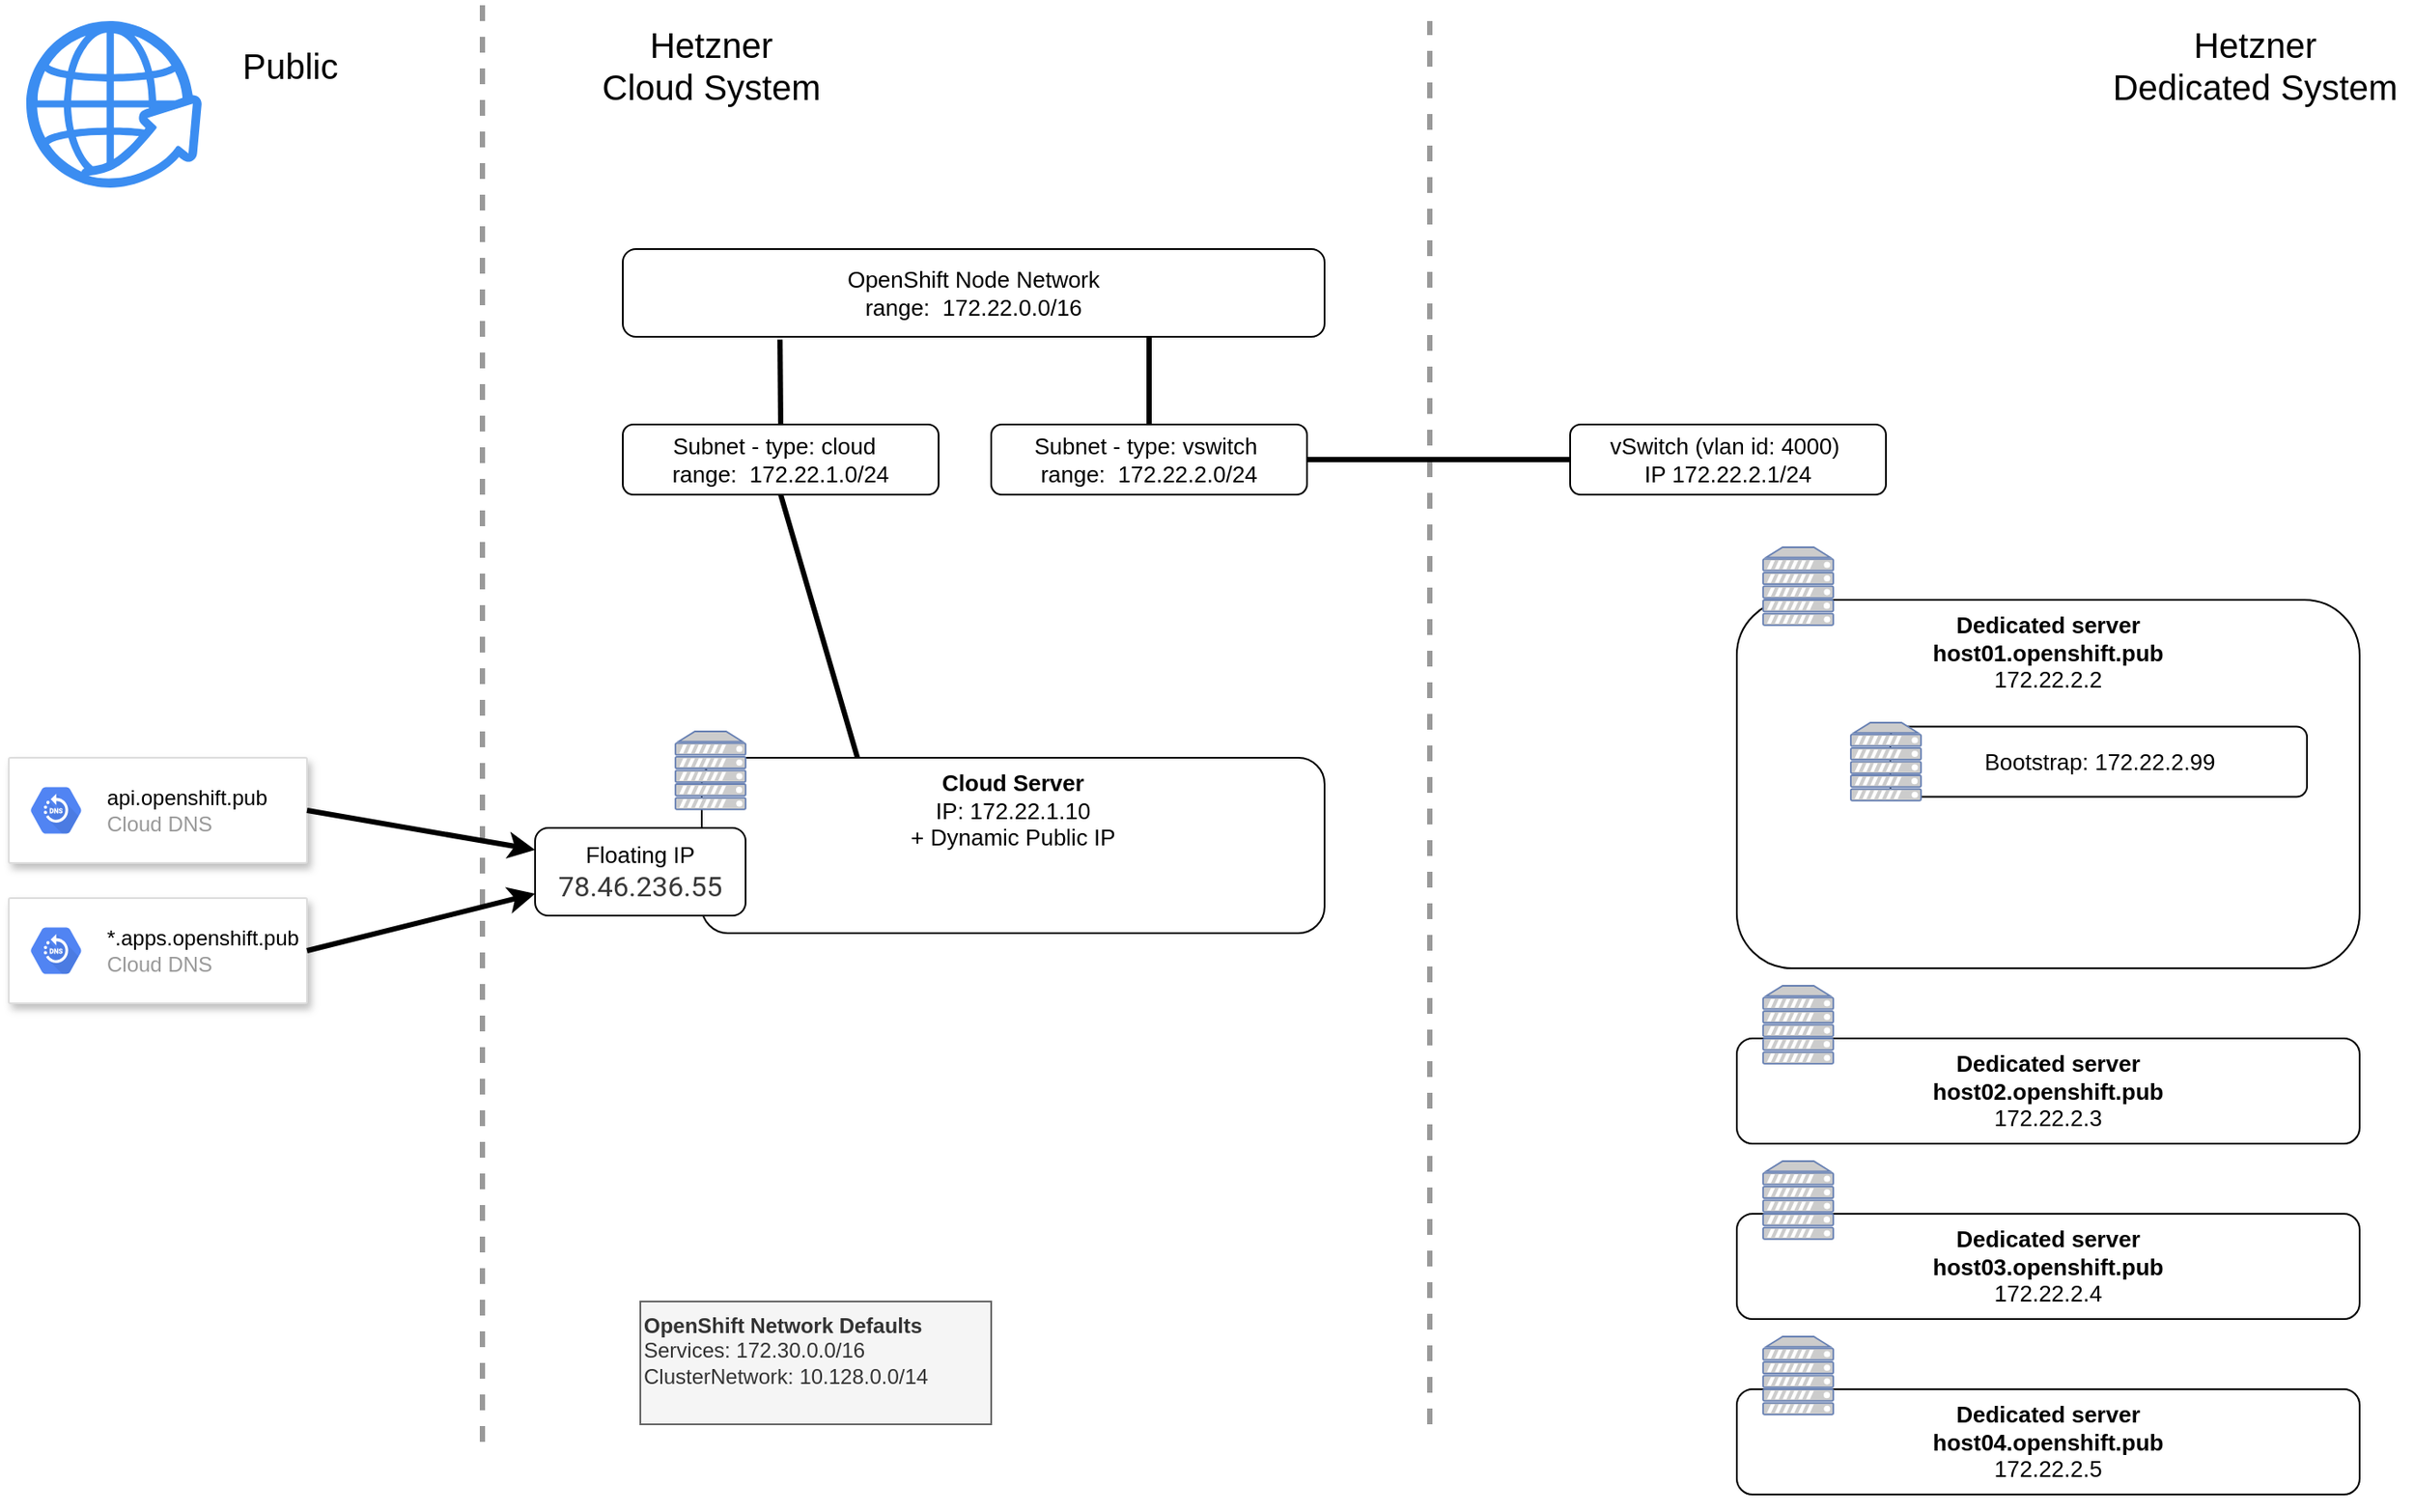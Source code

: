 <mxfile version="13.9.9" type="device" pages="2"><diagram name="v2" id="822b0af5-4adb-64df-f703-e8dfc1f81529"><mxGraphModel dx="2206" dy="1003" grid="1" gridSize="10" guides="1" tooltips="1" connect="1" arrows="1" fold="1" page="1" pageScale="1" pageWidth="1100" pageHeight="850" background="#ffffff" math="0" shadow="0"><root><mxCell id="0"/><mxCell id="1" parent="0"/><mxCell id="Nohmi8-znlR4U0tiQHkD-39" value="&lt;b&gt;Dedicated server &lt;/b&gt;&lt;br&gt;&lt;b&gt;host01.openshift.pub&lt;/b&gt;&lt;br&gt;172.22.2.2&lt;br&gt;&lt;b&gt;&amp;nbsp;&lt;/b&gt;" style="rounded=1;whiteSpace=wrap;html=1;strokeColor=#000000;fontSize=13;align=center;verticalAlign=top;" parent="1" vertex="1"><mxGeometry x="695" y="350" width="355" height="210" as="geometry"/></mxCell><mxCell id="Nohmi8-znlR4U0tiQHkD-44" value="Bootstrap:&amp;nbsp;172.22.2.99" style="rounded=1;whiteSpace=wrap;html=1;fontSize=13;" parent="1" vertex="1"><mxGeometry x="782.5" y="422.22" width="237.5" height="40" as="geometry"/></mxCell><mxCell id="Nohmi8-znlR4U0tiQHkD-1" value="Hetzner&lt;br&gt;Dedicated System" style="text;html=1;align=center;verticalAlign=middle;resizable=0;points=[];autosize=1;fontSize=20;" parent="1" vertex="1"><mxGeometry x="900" y="20" width="180" height="50" as="geometry"/></mxCell><mxCell id="Nohmi8-znlR4U0tiQHkD-2" value="Hetzner&lt;br&gt;Cloud System" style="text;html=1;align=center;verticalAlign=middle;resizable=0;points=[];autosize=1;fontSize=20;" parent="1" vertex="1"><mxGeometry x="40" y="20" width="140" height="50" as="geometry"/></mxCell><mxCell id="Nohmi8-znlR4U0tiQHkD-3" value="" style="endArrow=none;dashed=1;html=1;fontSize=20;strokeWidth=3;strokeColor=#999999;" parent="1" edge="1"><mxGeometry width="50" height="50" relative="1" as="geometry"><mxPoint x="520" y="820" as="sourcePoint"/><mxPoint x="520" y="20" as="targetPoint"/></mxGeometry></mxCell><mxCell id="Nohmi8-znlR4U0tiQHkD-4" value="OpenShift Node Network&lt;br style=&quot;font-size: 13px;&quot;&gt;range:&amp;nbsp;&amp;nbsp;172.22.0.0/16" style="rounded=1;whiteSpace=wrap;html=1;fontSize=13;" parent="1" vertex="1"><mxGeometry x="60" y="150" width="400" height="50" as="geometry"/></mxCell><mxCell id="Nohmi8-znlR4U0tiQHkD-7" value="&lt;b&gt;OpenShift Network Defaults&lt;/b&gt;&lt;br&gt;Services:&amp;nbsp;172.30.0.0/16&lt;br&gt;ClusterNetwork:&amp;nbsp;10.128.0.0/14&amp;nbsp;&lt;br&gt;&lt;span style=&quot;color: rgba(0 , 0 , 0 , 0) ; font-family: monospace ; font-size: 0px&quot;&gt;Ho%3CmxGraphModel%3E%3Croot%3E%3CmxCell%20id%3D%220%22%2F%3E%3CmxCell%20id%3D%221%22%20parent%3D%220%22%2F%3E%3CmxCell%20id%3D%222%22%20value%3D%22Network%26lt%3Bbr%26gt%3BRange%3A%26amp%3Bnbsp%3B%22%20style%3D%22rounded%3D1%3BwhiteSpace%3Dwrap%3Bhtml%3D1%3BfontSize%3D20%3B%22%20vertex%3D%221%22%20parent%3D%221%22%3E%3CmxGeometry%20x%3D%22120%22%20y%3D%22270%22%20width%3D%22120%22%20height%3D%2260%22%20as%3D%22geometry%22%2F%3E%3C%2FmxCell%3E%3C%2Froot%3E%3C%2FmxGraphModel%3E&lt;/span&gt;&lt;font color=&quot;rgba(0, 0, 0, 0)&quot; face=&quot;monospace&quot;&gt;&lt;span style=&quot;font-size: 0px&quot;&gt;172.30.0.0/16&lt;/span&gt;&lt;/font&gt;&lt;font color=&quot;#ba0000&quot; face=&quot;monospace&quot;&gt;&lt;span style=&quot;font-size: 0px&quot;&gt;172.30.0.0/16&amp;nbsp;172.30.0.0/16&lt;/span&gt;&lt;/font&gt;" style="text;html=1;fillColor=#f5f5f5;align=left;verticalAlign=top;whiteSpace=wrap;rounded=0;fontSize=12;strokeColor=#666666;fontColor=#333333;" parent="1" vertex="1"><mxGeometry x="70" y="750" width="200" height="70" as="geometry"/></mxCell><mxCell id="Nohmi8-znlR4U0tiQHkD-8" value="Subnet - type: cloud&amp;nbsp;&amp;nbsp;&lt;br&gt;range:&amp;nbsp;&amp;nbsp;172.22.1.0/24" style="rounded=1;whiteSpace=wrap;html=1;fontSize=13;" parent="1" vertex="1"><mxGeometry x="60" y="250" width="180" height="40" as="geometry"/></mxCell><mxCell id="Nohmi8-znlR4U0tiQHkD-11" value="&lt;b&gt;Cloud Server&lt;/b&gt;&lt;br&gt;IP: 172.22.1.10&lt;br&gt;+ Dynamic Public IP" style="rounded=1;whiteSpace=wrap;html=1;strokeColor=#000000;fontSize=13;align=center;verticalAlign=top;" parent="1" vertex="1"><mxGeometry x="105" y="440" width="355" height="100" as="geometry"/></mxCell><mxCell id="Nohmi8-znlR4U0tiQHkD-10" value="" style="fontColor=#0066CC;verticalAlign=top;verticalLabelPosition=bottom;labelPosition=center;align=center;html=1;outlineConnect=0;fillColor=#CCCCCC;strokeColor=#6881B3;gradientColor=none;gradientDirection=north;strokeWidth=2;shape=mxgraph.networks.server;" parent="1" vertex="1"><mxGeometry x="90" y="425" width="40" height="44.44" as="geometry"/></mxCell><mxCell id="Nohmi8-znlR4U0tiQHkD-12" value="" style="endArrow=none;dashed=1;html=1;fontSize=20;strokeWidth=3;strokeColor=#999999;" parent="1" edge="1"><mxGeometry width="50" height="50" relative="1" as="geometry"><mxPoint x="-20" y="830" as="sourcePoint"/><mxPoint x="-20" y="10" as="targetPoint"/></mxGeometry></mxCell><mxCell id="Nohmi8-znlR4U0tiQHkD-13" value="" style="html=1;aspect=fixed;strokeColor=none;shadow=0;align=center;verticalAlign=top;fillColor=#3B8DF1;shape=mxgraph.gcp2.globe_world;fontSize=13;" parent="1" vertex="1"><mxGeometry x="-280" y="20" width="100" height="95" as="geometry"/></mxCell><mxCell id="Nohmi8-znlR4U0tiQHkD-15" value="Public" style="text;html=1;align=center;verticalAlign=middle;resizable=0;points=[];autosize=1;fontSize=20;" parent="1" vertex="1"><mxGeometry x="-165" y="30" width="70" height="30" as="geometry"/></mxCell><mxCell id="Nohmi8-znlR4U0tiQHkD-20" value="" style="strokeColor=#dddddd;shadow=1;strokeWidth=1;rounded=1;absoluteArcSize=1;arcSize=2;labelBackgroundColor=none;fontSize=13;align=left;" parent="1" vertex="1"><mxGeometry x="-290" y="440" width="170" height="60" as="geometry"/></mxCell><mxCell id="Nohmi8-znlR4U0tiQHkD-21" value="&lt;font color=&quot;#000000&quot;&gt;api.openshift.pub&lt;/font&gt;&lt;br&gt;Cloud  DNS" style="dashed=0;connectable=0;html=1;fillColor=#5184F3;strokeColor=none;shape=mxgraph.gcp2.hexIcon;prIcon=cloud_dns;part=1;labelPosition=right;verticalLabelPosition=middle;align=left;verticalAlign=middle;spacingLeft=5;fontColor=#999999;fontSize=12;" parent="Nohmi8-znlR4U0tiQHkD-20" vertex="1"><mxGeometry y="0.5" width="44" height="39" relative="1" as="geometry"><mxPoint x="5" y="-19.5" as="offset"/></mxGeometry></mxCell><mxCell id="Nohmi8-znlR4U0tiQHkD-22" value="" style="strokeColor=#dddddd;shadow=1;strokeWidth=1;rounded=1;absoluteArcSize=1;arcSize=2;labelBackgroundColor=none;fontSize=13;align=left;" parent="1" vertex="1"><mxGeometry x="-290" y="520" width="170" height="60" as="geometry"/></mxCell><mxCell id="Nohmi8-znlR4U0tiQHkD-23" value="&lt;font color=&quot;#000000&quot;&gt;*.apps.openshift.pub&lt;/font&gt;&lt;br&gt;Cloud  DNS" style="dashed=0;connectable=0;html=1;fillColor=#5184F3;strokeColor=none;shape=mxgraph.gcp2.hexIcon;prIcon=cloud_dns;part=1;labelPosition=right;verticalLabelPosition=middle;align=left;verticalAlign=middle;spacingLeft=5;fontColor=#999999;fontSize=12;" parent="Nohmi8-znlR4U0tiQHkD-22" vertex="1"><mxGeometry y="0.5" width="44" height="39" relative="1" as="geometry"><mxPoint x="5" y="-19.5" as="offset"/></mxGeometry></mxCell><mxCell id="Nohmi8-znlR4U0tiQHkD-25" value="&lt;meta charset=&quot;utf-8&quot;&gt;&lt;span style=&quot;color: rgb(0, 0, 0); font-family: helvetica; font-size: 13px; font-style: normal; font-weight: 400; letter-spacing: normal; text-align: center; text-indent: 0px; text-transform: none; word-spacing: 0px; background-color: rgb(255, 255, 255); display: inline; float: none;&quot;&gt;Floating IP&lt;/span&gt;&lt;br style=&quot;color: rgb(0, 0, 0); font-family: helvetica; font-size: 13px; font-style: normal; font-weight: 400; letter-spacing: normal; text-align: center; text-indent: 0px; text-transform: none; word-spacing: 0px;&quot;&gt;&lt;span style=&quot;font-style: normal; font-weight: 400; letter-spacing: normal; text-indent: 0px; text-transform: none; word-spacing: 0px; color: rgb(56, 56, 56); font-family: roboto, sans-serif; font-size: medium; text-align: left;&quot;&gt;78.46.236.55&lt;/span&gt;" style="rounded=1;whiteSpace=wrap;html=1;" parent="1" vertex="1"><mxGeometry x="10" y="480" width="120" height="50" as="geometry"/></mxCell><mxCell id="Nohmi8-znlR4U0tiQHkD-26" value="" style="endArrow=classic;html=1;strokeWidth=3;fontSize=13;exitX=1;exitY=0.5;exitDx=0;exitDy=0;entryX=0;entryY=0.25;entryDx=0;entryDy=0;" parent="1" source="Nohmi8-znlR4U0tiQHkD-20" target="Nohmi8-znlR4U0tiQHkD-25" edge="1"><mxGeometry width="50" height="50" relative="1" as="geometry"><mxPoint x="240" y="380" as="sourcePoint"/><mxPoint x="290" y="330" as="targetPoint"/></mxGeometry></mxCell><mxCell id="Nohmi8-znlR4U0tiQHkD-27" value="" style="endArrow=classic;html=1;strokeWidth=3;fontSize=13;exitX=1;exitY=0.5;exitDx=0;exitDy=0;entryX=0;entryY=0.75;entryDx=0;entryDy=0;" parent="1" source="Nohmi8-znlR4U0tiQHkD-22" target="Nohmi8-znlR4U0tiQHkD-25" edge="1"><mxGeometry width="50" height="50" relative="1" as="geometry"><mxPoint x="-110" y="480" as="sourcePoint"/><mxPoint x="20" y="520" as="targetPoint"/></mxGeometry></mxCell><mxCell id="Nohmi8-znlR4U0tiQHkD-28" value="" style="endArrow=none;html=1;strokeWidth=3;fontSize=13;entryX=0.5;entryY=1;entryDx=0;entryDy=0;exitX=0.25;exitY=0;exitDx=0;exitDy=0;" parent="1" source="Nohmi8-znlR4U0tiQHkD-11" target="Nohmi8-znlR4U0tiQHkD-8" edge="1"><mxGeometry width="50" height="50" relative="1" as="geometry"><mxPoint x="240" y="430" as="sourcePoint"/><mxPoint x="290" y="380" as="targetPoint"/></mxGeometry></mxCell><mxCell id="Nohmi8-znlR4U0tiQHkD-31" value="" style="endArrow=none;html=1;strokeWidth=3;fontSize=13;exitX=0.5;exitY=0;exitDx=0;exitDy=0;entryX=0.224;entryY=1.033;entryDx=0;entryDy=0;entryPerimeter=0;" parent="1" source="Nohmi8-znlR4U0tiQHkD-8" target="Nohmi8-znlR4U0tiQHkD-4" edge="1"><mxGeometry width="50" height="50" relative="1" as="geometry"><mxPoint x="203.75" y="450" as="sourcePoint"/><mxPoint x="160" y="330" as="targetPoint"/></mxGeometry></mxCell><mxCell id="Nohmi8-znlR4U0tiQHkD-33" value="Subnet -&amp;nbsp;type: vswitch&amp;nbsp;&lt;br&gt;range:&amp;nbsp;&amp;nbsp;172.22.2.0/24" style="rounded=1;whiteSpace=wrap;html=1;fontSize=13;" parent="1" vertex="1"><mxGeometry x="270" y="250" width="180" height="40" as="geometry"/></mxCell><mxCell id="Nohmi8-znlR4U0tiQHkD-34" value="" style="endArrow=none;html=1;strokeWidth=3;fontSize=13;exitX=0.5;exitY=0;exitDx=0;exitDy=0;entryX=0.75;entryY=1;entryDx=0;entryDy=0;" parent="1" source="Nohmi8-znlR4U0tiQHkD-33" target="Nohmi8-znlR4U0tiQHkD-4" edge="1"><mxGeometry width="50" height="50" relative="1" as="geometry"><mxPoint x="403.75" y="448.35" as="sourcePoint"/><mxPoint x="349.6" y="200.0" as="targetPoint"/></mxGeometry></mxCell><mxCell id="Nohmi8-znlR4U0tiQHkD-35" value="vSwitch (vlan id: 4000)&amp;nbsp;&lt;br&gt;IP 172.22.2.1/24" style="rounded=1;whiteSpace=wrap;html=1;fontSize=13;" parent="1" vertex="1"><mxGeometry x="600" y="250" width="180" height="40" as="geometry"/></mxCell><mxCell id="Nohmi8-znlR4U0tiQHkD-36" value="" style="endArrow=none;html=1;strokeWidth=3;fontSize=13;exitX=1;exitY=0.5;exitDx=0;exitDy=0;entryX=0;entryY=0.5;entryDx=0;entryDy=0;" parent="1" source="Nohmi8-znlR4U0tiQHkD-33" target="Nohmi8-znlR4U0tiQHkD-35" edge="1"><mxGeometry width="50" height="50" relative="1" as="geometry"><mxPoint x="370" y="260" as="sourcePoint"/><mxPoint x="370" y="210" as="targetPoint"/></mxGeometry></mxCell><mxCell id="Nohmi8-znlR4U0tiQHkD-40" value="" style="fontColor=#0066CC;verticalAlign=top;verticalLabelPosition=bottom;labelPosition=center;align=center;html=1;outlineConnect=0;fillColor=#CCCCCC;strokeColor=#6881B3;gradientColor=none;gradientDirection=north;strokeWidth=2;shape=mxgraph.networks.server;" parent="1" vertex="1"><mxGeometry x="710" y="320" width="40" height="44.44" as="geometry"/></mxCell><mxCell id="Nohmi8-znlR4U0tiQHkD-48" value="&lt;b&gt;Dedicated server &lt;br&gt;host02.openshift.pub&lt;/b&gt;&lt;br&gt;172.22.2.3&lt;br&gt;&lt;b&gt;&amp;nbsp;&lt;/b&gt;" style="rounded=1;whiteSpace=wrap;html=1;strokeColor=#000000;fontSize=13;align=center;verticalAlign=top;" parent="1" vertex="1"><mxGeometry x="695" y="600" width="355" height="60" as="geometry"/></mxCell><mxCell id="Nohmi8-znlR4U0tiQHkD-49" value="" style="fontColor=#0066CC;verticalAlign=top;verticalLabelPosition=bottom;labelPosition=center;align=center;html=1;outlineConnect=0;fillColor=#CCCCCC;strokeColor=#6881B3;gradientColor=none;gradientDirection=north;strokeWidth=2;shape=mxgraph.networks.server;" parent="1" vertex="1"><mxGeometry x="710" y="570" width="40" height="44.44" as="geometry"/></mxCell><mxCell id="Nohmi8-znlR4U0tiQHkD-41" value="" style="fontColor=#0066CC;verticalAlign=top;verticalLabelPosition=bottom;labelPosition=center;align=center;html=1;outlineConnect=0;fillColor=#CCCCCC;strokeColor=#6881B3;gradientColor=none;gradientDirection=north;strokeWidth=2;shape=mxgraph.networks.server;" parent="1" vertex="1"><mxGeometry x="760" y="420" width="40" height="44.44" as="geometry"/></mxCell><mxCell id="DxOAzLoghgB3rbCjQoyR-2" value="&lt;b&gt;Dedicated server &lt;br&gt;host03.openshift.pub&lt;/b&gt;&lt;br&gt;172.22.2.4&lt;br&gt;&lt;b&gt;&amp;nbsp;&lt;/b&gt;" style="rounded=1;whiteSpace=wrap;html=1;strokeColor=#000000;fontSize=13;align=center;verticalAlign=top;" parent="1" vertex="1"><mxGeometry x="695" y="700" width="355" height="60" as="geometry"/></mxCell><mxCell id="DxOAzLoghgB3rbCjQoyR-3" value="" style="fontColor=#0066CC;verticalAlign=top;verticalLabelPosition=bottom;labelPosition=center;align=center;html=1;outlineConnect=0;fillColor=#CCCCCC;strokeColor=#6881B3;gradientColor=none;gradientDirection=north;strokeWidth=2;shape=mxgraph.networks.server;" parent="1" vertex="1"><mxGeometry x="710" y="670" width="40" height="44.44" as="geometry"/></mxCell><mxCell id="DxOAzLoghgB3rbCjQoyR-4" value="&lt;b&gt;Dedicated server &lt;br&gt;host04.openshift.pub&lt;/b&gt;&lt;br&gt;172.22.2.5&lt;br&gt;&lt;b&gt;&amp;nbsp;&lt;/b&gt;" style="rounded=1;whiteSpace=wrap;html=1;strokeColor=#000000;fontSize=13;align=center;verticalAlign=top;" parent="1" vertex="1"><mxGeometry x="695" y="800" width="355" height="60" as="geometry"/></mxCell><mxCell id="DxOAzLoghgB3rbCjQoyR-5" value="" style="fontColor=#0066CC;verticalAlign=top;verticalLabelPosition=bottom;labelPosition=center;align=center;html=1;outlineConnect=0;fillColor=#CCCCCC;strokeColor=#6881B3;gradientColor=none;gradientDirection=north;strokeWidth=2;shape=mxgraph.networks.server;" parent="1" vertex="1"><mxGeometry x="710" y="770" width="40" height="44.44" as="geometry"/></mxCell></root></mxGraphModel></diagram><diagram name="v1" id="N4fM8PyZcpdp3dxoVc9c"><mxGraphModel dx="1106" dy="1003" grid="1" gridSize="10" guides="1" tooltips="1" connect="1" arrows="1" fold="1" page="1" pageScale="1" pageWidth="1100" pageHeight="850" background="#ffffff" math="0" shadow="0"><root><mxCell id="WZ91Y5s58fb6resYP114-0"/><mxCell id="WZ91Y5s58fb6resYP114-1" parent="WZ91Y5s58fb6resYP114-0"/><mxCell id="WZ91Y5s58fb6resYP114-2" value="&lt;b&gt;Dedicated server &lt;/b&gt;&lt;br&gt;&lt;b&gt;host01.openshift.pub&lt;/b&gt;&lt;br&gt;172.22.2.2&lt;br&gt;&lt;b&gt;&amp;nbsp;&lt;/b&gt;" style="rounded=1;whiteSpace=wrap;html=1;strokeColor=#000000;fontSize=13;align=center;verticalAlign=top;" parent="WZ91Y5s58fb6resYP114-1" vertex="1"><mxGeometry x="695" y="350" width="355" height="210" as="geometry"/></mxCell><mxCell id="WZ91Y5s58fb6resYP114-3" value="master01.h.openshift.pub&lt;br&gt;172.22.2.11" style="rounded=1;whiteSpace=wrap;html=1;fontSize=13;" parent="WZ91Y5s58fb6resYP114-1" vertex="1"><mxGeometry x="782.5" y="422.22" width="237.5" height="40" as="geometry"/></mxCell><mxCell id="WZ91Y5s58fb6resYP114-4" value="Hetzner&lt;br&gt;Dedicated System" style="text;html=1;align=center;verticalAlign=middle;resizable=0;points=[];autosize=1;fontSize=20;" parent="WZ91Y5s58fb6resYP114-1" vertex="1"><mxGeometry x="900" y="20" width="180" height="50" as="geometry"/></mxCell><mxCell id="WZ91Y5s58fb6resYP114-6" value="" style="endArrow=none;dashed=1;html=1;fontSize=20;strokeWidth=3;strokeColor=#999999;" parent="WZ91Y5s58fb6resYP114-1" edge="1"><mxGeometry width="50" height="50" relative="1" as="geometry"><mxPoint x="520" y="820" as="sourcePoint"/><mxPoint x="520" y="20" as="targetPoint"/></mxGeometry></mxCell><mxCell id="WZ91Y5s58fb6resYP114-8" value="&lt;b&gt;OpenShift Network Defaults&lt;/b&gt;&lt;br&gt;Services:&amp;nbsp;172.30.0.0/16&lt;br&gt;ClusterNetwork:&amp;nbsp;10.128.0.0/14&amp;nbsp;&lt;br&gt;&lt;span style=&quot;color: rgba(0 , 0 , 0 , 0) ; font-family: monospace ; font-size: 0px&quot;&gt;Ho%3CmxGraphModel%3E%3Croot%3E%3CmxCell%20id%3D%220%22%2F%3E%3CmxCell%20id%3D%221%22%20parent%3D%220%22%2F%3E%3CmxCell%20id%3D%222%22%20value%3D%22Network%26lt%3Bbr%26gt%3BRange%3A%26amp%3Bnbsp%3B%22%20style%3D%22rounded%3D1%3BwhiteSpace%3Dwrap%3Bhtml%3D1%3BfontSize%3D20%3B%22%20vertex%3D%221%22%20parent%3D%221%22%3E%3CmxGeometry%20x%3D%22120%22%20y%3D%22270%22%20width%3D%22120%22%20height%3D%2260%22%20as%3D%22geometry%22%2F%3E%3C%2FmxCell%3E%3C%2Froot%3E%3C%2FmxGraphModel%3E&lt;/span&gt;&lt;font color=&quot;rgba(0, 0, 0, 0)&quot; face=&quot;monospace&quot;&gt;&lt;span style=&quot;font-size: 0px&quot;&gt;172.30.0.0/16&lt;/span&gt;&lt;/font&gt;&lt;font color=&quot;#ba0000&quot; face=&quot;monospace&quot;&gt;&lt;span style=&quot;font-size: 0px&quot;&gt;172.30.0.0/16&amp;nbsp;172.30.0.0/16&lt;/span&gt;&lt;/font&gt;" style="text;html=1;fillColor=#f5f5f5;align=left;verticalAlign=top;whiteSpace=wrap;rounded=0;fontSize=12;strokeColor=#666666;fontColor=#333333;" parent="WZ91Y5s58fb6resYP114-1" vertex="1"><mxGeometry x="600" y="10" width="200" height="70" as="geometry"/></mxCell><mxCell id="WZ91Y5s58fb6resYP114-13" value="" style="html=1;aspect=fixed;strokeColor=none;shadow=0;align=center;verticalAlign=top;fillColor=#3B8DF1;shape=mxgraph.gcp2.globe_world;fontSize=13;" parent="WZ91Y5s58fb6resYP114-1" vertex="1"><mxGeometry x="220" y="40" width="100" height="95" as="geometry"/></mxCell><mxCell id="WZ91Y5s58fb6resYP114-14" value="Public" style="text;html=1;align=center;verticalAlign=middle;resizable=0;points=[];autosize=1;fontSize=20;" parent="WZ91Y5s58fb6resYP114-1" vertex="1"><mxGeometry x="360" y="50" width="70" height="30" as="geometry"/></mxCell><mxCell id="WZ91Y5s58fb6resYP114-26" value="vSwitch (vlan id: 4000)&amp;nbsp;&lt;br&gt;IP 172.22.2.1/24" style="rounded=1;whiteSpace=wrap;html=1;fontSize=13;" parent="WZ91Y5s58fb6resYP114-1" vertex="1"><mxGeometry x="600" y="250" width="180" height="40" as="geometry"/></mxCell><mxCell id="WZ91Y5s58fb6resYP114-28" value="" style="fontColor=#0066CC;verticalAlign=top;verticalLabelPosition=bottom;labelPosition=center;align=center;html=1;outlineConnect=0;fillColor=#CCCCCC;strokeColor=#6881B3;gradientColor=none;gradientDirection=north;strokeWidth=2;shape=mxgraph.networks.server;" parent="WZ91Y5s58fb6resYP114-1" vertex="1"><mxGeometry x="710" y="320" width="40" height="44.44" as="geometry"/></mxCell><mxCell id="WZ91Y5s58fb6resYP114-29" value="master02.h.openshift.pub&lt;br&gt;172.22.2.12" style="rounded=1;whiteSpace=wrap;html=1;fontSize=13;" parent="WZ91Y5s58fb6resYP114-1" vertex="1"><mxGeometry x="782.5" y="468.56" width="237.5" height="40" as="geometry"/></mxCell><mxCell id="WZ91Y5s58fb6resYP114-30" value="" style="fontColor=#0066CC;verticalAlign=top;verticalLabelPosition=bottom;labelPosition=center;align=center;html=1;outlineConnect=0;fillColor=#CCCCCC;strokeColor=#6881B3;gradientColor=none;gradientDirection=north;strokeWidth=2;shape=mxgraph.networks.server;" parent="WZ91Y5s58fb6resYP114-1" vertex="1"><mxGeometry x="760" y="463" width="40" height="44.44" as="geometry"/></mxCell><mxCell id="WZ91Y5s58fb6resYP114-31" value="master02.h.openshift.pub&lt;br&gt;172.22.2.12" style="rounded=1;whiteSpace=wrap;html=1;fontSize=13;" parent="WZ91Y5s58fb6resYP114-1" vertex="1"><mxGeometry x="782.5" y="513" width="237.5" height="40" as="geometry"/></mxCell><mxCell id="WZ91Y5s58fb6resYP114-32" value="" style="fontColor=#0066CC;verticalAlign=top;verticalLabelPosition=bottom;labelPosition=center;align=center;html=1;outlineConnect=0;fillColor=#CCCCCC;strokeColor=#6881B3;gradientColor=none;gradientDirection=north;strokeWidth=2;shape=mxgraph.networks.server;" parent="WZ91Y5s58fb6resYP114-1" vertex="1"><mxGeometry x="760" y="508.56" width="40" height="44.44" as="geometry"/></mxCell><mxCell id="WZ91Y5s58fb6resYP114-33" value="&lt;b&gt;Dedicated server &lt;br&gt;host02.openshift.pub&lt;/b&gt;&lt;br&gt;&lt;br&gt;172.22.2.3&lt;br&gt;&lt;b&gt;&amp;nbsp;&lt;/b&gt;" style="rounded=1;whiteSpace=wrap;html=1;strokeColor=#000000;fontSize=13;align=center;verticalAlign=top;" parent="WZ91Y5s58fb6resYP114-1" vertex="1"><mxGeometry x="695" y="600" width="355" height="100" as="geometry"/></mxCell><mxCell id="WZ91Y5s58fb6resYP114-34" value="" style="fontColor=#0066CC;verticalAlign=top;verticalLabelPosition=bottom;labelPosition=center;align=center;html=1;outlineConnect=0;fillColor=#CCCCCC;strokeColor=#6881B3;gradientColor=none;gradientDirection=north;strokeWidth=2;shape=mxgraph.networks.server;" parent="WZ91Y5s58fb6resYP114-1" vertex="1"><mxGeometry x="710" y="570" width="40" height="44.44" as="geometry"/></mxCell><mxCell id="WZ91Y5s58fb6resYP114-35" value="" style="fontColor=#0066CC;verticalAlign=top;verticalLabelPosition=bottom;labelPosition=center;align=center;html=1;outlineConnect=0;fillColor=#CCCCCC;strokeColor=#6881B3;gradientColor=none;gradientDirection=north;strokeWidth=2;shape=mxgraph.networks.server;" parent="WZ91Y5s58fb6resYP114-1" vertex="1"><mxGeometry x="760" y="420" width="40" height="44.44" as="geometry"/></mxCell></root></mxGraphModel></diagram></mxfile>
